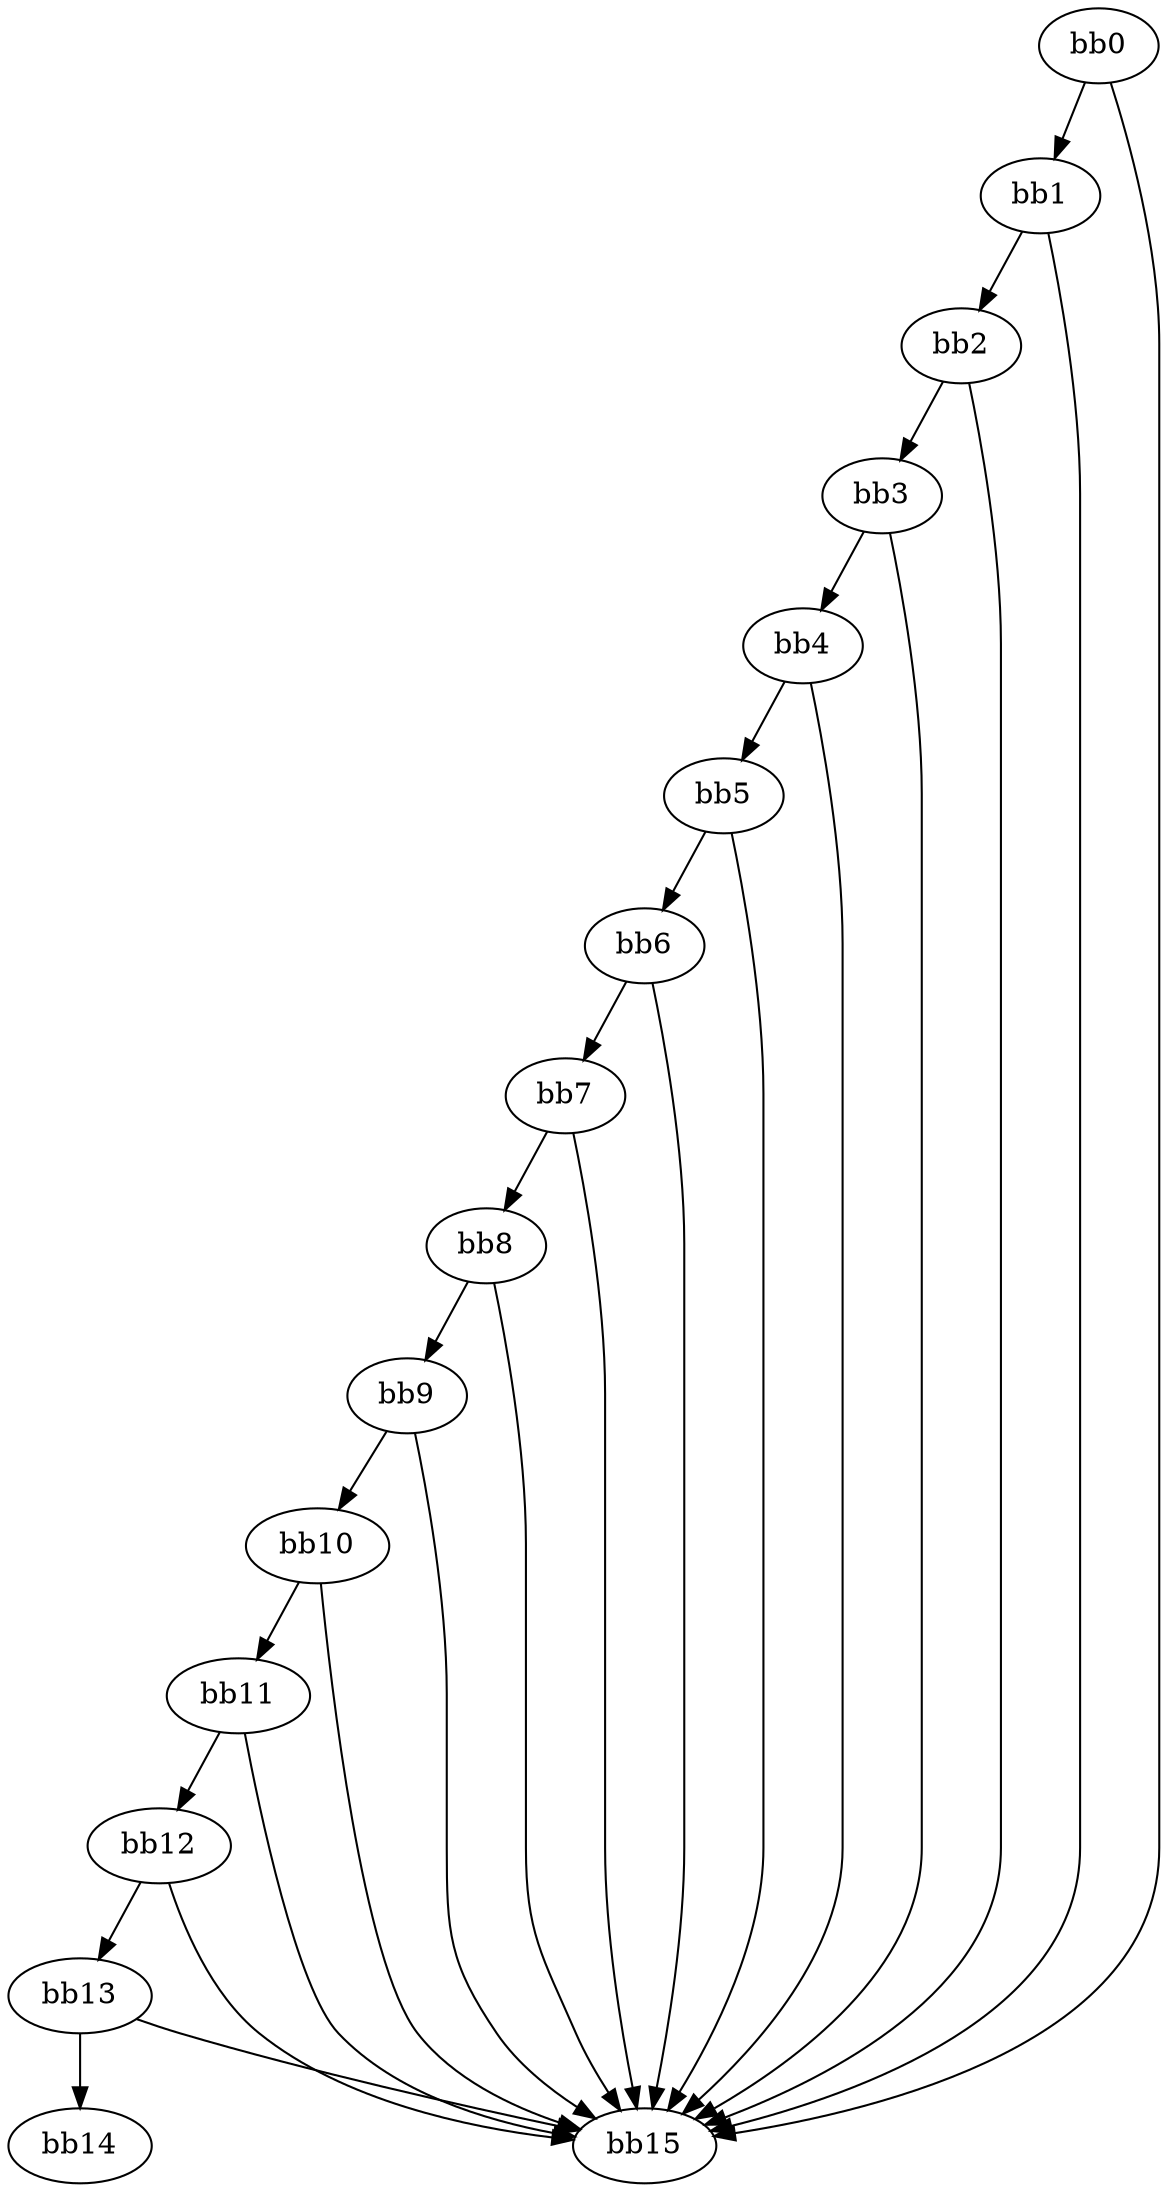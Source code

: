digraph {
    0 [ label = "bb0\l" ]
    1 [ label = "bb1\l" ]
    2 [ label = "bb2\l" ]
    3 [ label = "bb3\l" ]
    4 [ label = "bb4\l" ]
    5 [ label = "bb5\l" ]
    6 [ label = "bb6\l" ]
    7 [ label = "bb7\l" ]
    8 [ label = "bb8\l" ]
    9 [ label = "bb9\l" ]
    10 [ label = "bb10\l" ]
    11 [ label = "bb11\l" ]
    12 [ label = "bb12\l" ]
    13 [ label = "bb13\l" ]
    14 [ label = "bb14\l" ]
    15 [ label = "bb15\l" ]
    0 -> 1 [ ]
    0 -> 15 [ ]
    1 -> 2 [ ]
    1 -> 15 [ ]
    2 -> 3 [ ]
    2 -> 15 [ ]
    3 -> 4 [ ]
    3 -> 15 [ ]
    4 -> 5 [ ]
    4 -> 15 [ ]
    5 -> 6 [ ]
    5 -> 15 [ ]
    6 -> 7 [ ]
    6 -> 15 [ ]
    7 -> 8 [ ]
    7 -> 15 [ ]
    8 -> 9 [ ]
    8 -> 15 [ ]
    9 -> 10 [ ]
    9 -> 15 [ ]
    10 -> 11 [ ]
    10 -> 15 [ ]
    11 -> 12 [ ]
    11 -> 15 [ ]
    12 -> 13 [ ]
    12 -> 15 [ ]
    13 -> 14 [ ]
    13 -> 15 [ ]
}

